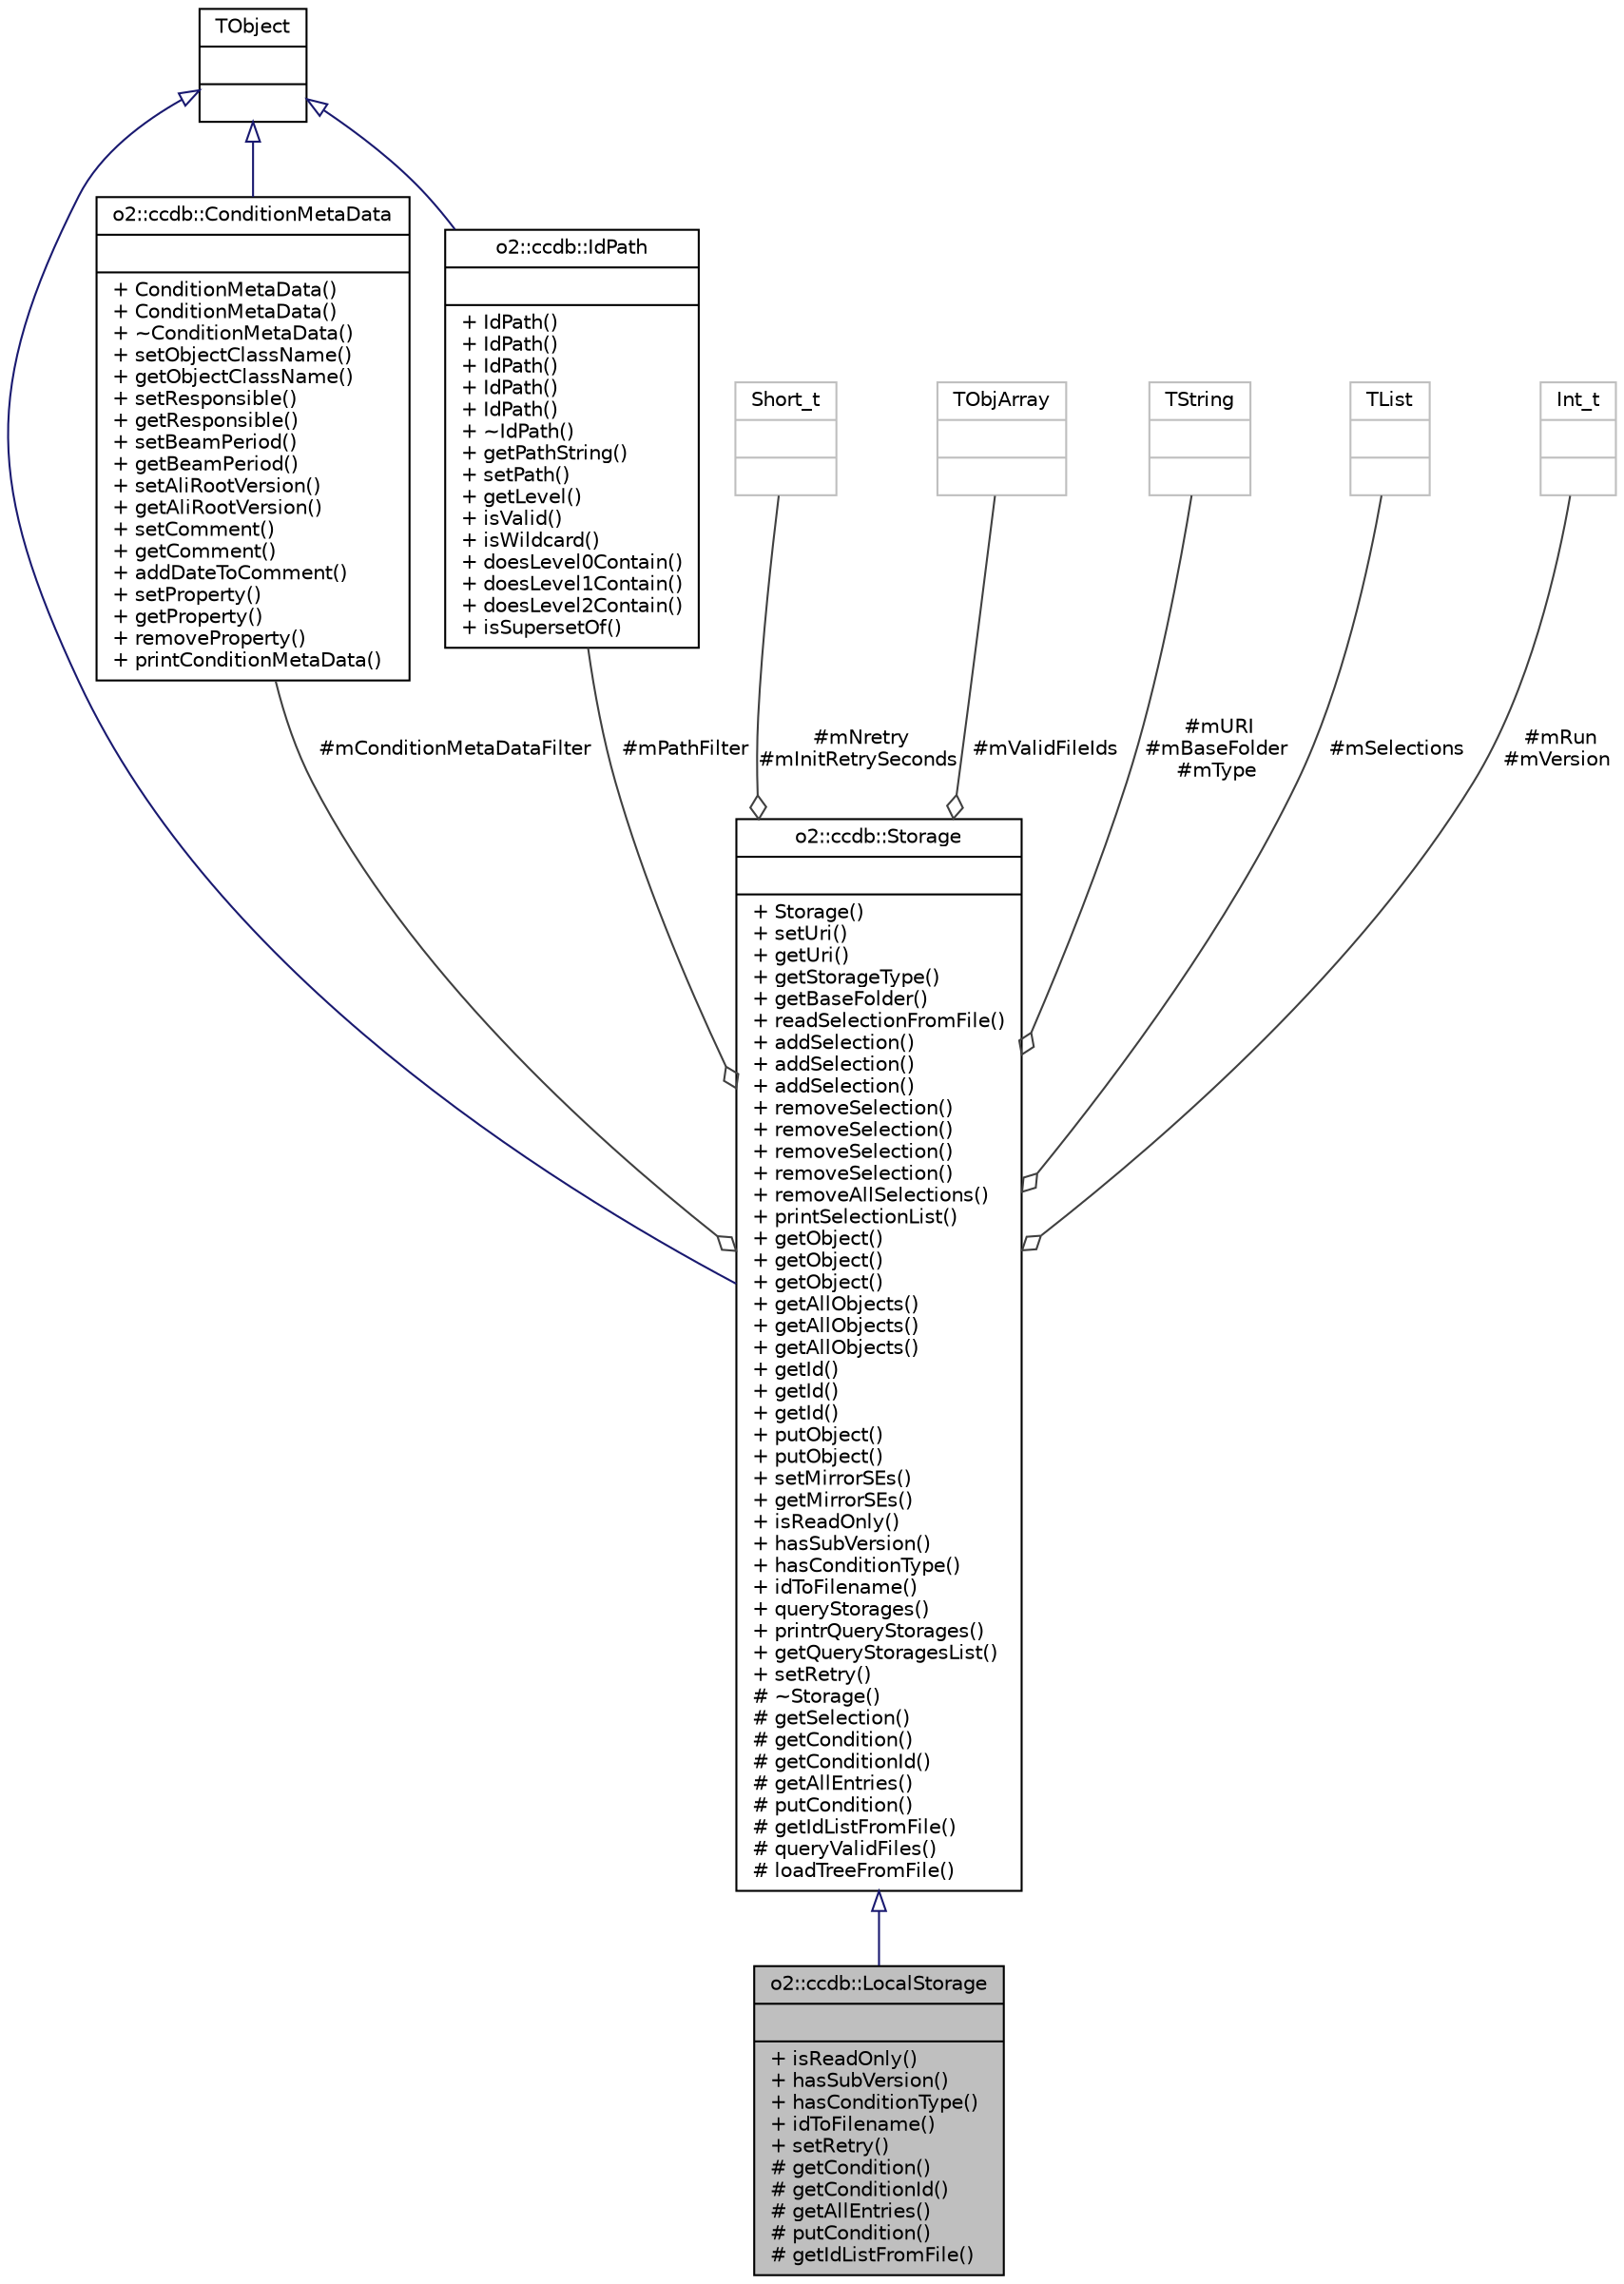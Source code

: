 digraph "o2::ccdb::LocalStorage"
{
 // INTERACTIVE_SVG=YES
  bgcolor="transparent";
  edge [fontname="Helvetica",fontsize="10",labelfontname="Helvetica",labelfontsize="10"];
  node [fontname="Helvetica",fontsize="10",shape=record];
  Node1 [label="{o2::ccdb::LocalStorage\n||+ isReadOnly()\l+ hasSubVersion()\l+ hasConditionType()\l+ idToFilename()\l+ setRetry()\l# getCondition()\l# getConditionId()\l# getAllEntries()\l# putCondition()\l# getIdListFromFile()\l}",height=0.2,width=0.4,color="black", fillcolor="grey75", style="filled" fontcolor="black"];
  Node2 -> Node1 [dir="back",color="midnightblue",fontsize="10",style="solid",arrowtail="onormal",fontname="Helvetica"];
  Node2 [label="{o2::ccdb::Storage\n||+ Storage()\l+ setUri()\l+ getUri()\l+ getStorageType()\l+ getBaseFolder()\l+ readSelectionFromFile()\l+ addSelection()\l+ addSelection()\l+ addSelection()\l+ removeSelection()\l+ removeSelection()\l+ removeSelection()\l+ removeSelection()\l+ removeAllSelections()\l+ printSelectionList()\l+ getObject()\l+ getObject()\l+ getObject()\l+ getAllObjects()\l+ getAllObjects()\l+ getAllObjects()\l+ getId()\l+ getId()\l+ getId()\l+ putObject()\l+ putObject()\l+ setMirrorSEs()\l+ getMirrorSEs()\l+ isReadOnly()\l+ hasSubVersion()\l+ hasConditionType()\l+ idToFilename()\l+ queryStorages()\l+ printrQueryStorages()\l+ getQueryStoragesList()\l+ setRetry()\l# ~Storage()\l# getSelection()\l# getCondition()\l# getConditionId()\l# getAllEntries()\l# putCondition()\l# getIdListFromFile()\l# queryValidFiles()\l# loadTreeFromFile()\l}",height=0.2,width=0.4,color="black",URL="$d6/dbd/classo2_1_1ccdb_1_1Storage.html"];
  Node3 -> Node2 [dir="back",color="midnightblue",fontsize="10",style="solid",arrowtail="onormal",fontname="Helvetica"];
  Node3 [label="{TObject\n||}",height=0.2,width=0.4,color="black",URL="$d5/d0f/classTObject.html"];
  Node4 -> Node2 [color="grey25",fontsize="10",style="solid",label=" #mConditionMetaDataFilter" ,arrowhead="odiamond",fontname="Helvetica"];
  Node4 [label="{o2::ccdb::ConditionMetaData\n||+ ConditionMetaData()\l+ ConditionMetaData()\l+ ~ConditionMetaData()\l+ setObjectClassName()\l+ getObjectClassName()\l+ setResponsible()\l+ getResponsible()\l+ setBeamPeriod()\l+ getBeamPeriod()\l+ setAliRootVersion()\l+ getAliRootVersion()\l+ setComment()\l+ getComment()\l+ addDateToComment()\l+ setProperty()\l+ getProperty()\l+ removeProperty()\l+ printConditionMetaData()\l}",height=0.2,width=0.4,color="black",URL="$d0/d58/classo2_1_1ccdb_1_1ConditionMetaData.html"];
  Node3 -> Node4 [dir="back",color="midnightblue",fontsize="10",style="solid",arrowtail="onormal",fontname="Helvetica"];
  Node5 -> Node2 [color="grey25",fontsize="10",style="solid",label=" #mNretry\n#mInitRetrySeconds" ,arrowhead="odiamond",fontname="Helvetica"];
  Node5 [label="{Short_t\n||}",height=0.2,width=0.4,color="grey75"];
  Node6 -> Node2 [color="grey25",fontsize="10",style="solid",label=" #mValidFileIds" ,arrowhead="odiamond",fontname="Helvetica"];
  Node6 [label="{TObjArray\n||}",height=0.2,width=0.4,color="grey75"];
  Node7 -> Node2 [color="grey25",fontsize="10",style="solid",label=" #mURI\n#mBaseFolder\n#mType" ,arrowhead="odiamond",fontname="Helvetica"];
  Node7 [label="{TString\n||}",height=0.2,width=0.4,color="grey75"];
  Node8 -> Node2 [color="grey25",fontsize="10",style="solid",label=" #mPathFilter" ,arrowhead="odiamond",fontname="Helvetica"];
  Node8 [label="{o2::ccdb::IdPath\n||+ IdPath()\l+ IdPath()\l+ IdPath()\l+ IdPath()\l+ IdPath()\l+ ~IdPath()\l+ getPathString()\l+ setPath()\l+ getLevel()\l+ isValid()\l+ isWildcard()\l+ doesLevel0Contain()\l+ doesLevel1Contain()\l+ doesLevel2Contain()\l+ isSupersetOf()\l}",height=0.2,width=0.4,color="black",URL="$d5/dd3/classo2_1_1ccdb_1_1IdPath.html"];
  Node3 -> Node8 [dir="back",color="midnightblue",fontsize="10",style="solid",arrowtail="onormal",fontname="Helvetica"];
  Node9 -> Node2 [color="grey25",fontsize="10",style="solid",label=" #mSelections" ,arrowhead="odiamond",fontname="Helvetica"];
  Node9 [label="{TList\n||}",height=0.2,width=0.4,color="grey75"];
  Node10 -> Node2 [color="grey25",fontsize="10",style="solid",label=" #mRun\n#mVersion" ,arrowhead="odiamond",fontname="Helvetica"];
  Node10 [label="{Int_t\n||}",height=0.2,width=0.4,color="grey75"];
}
